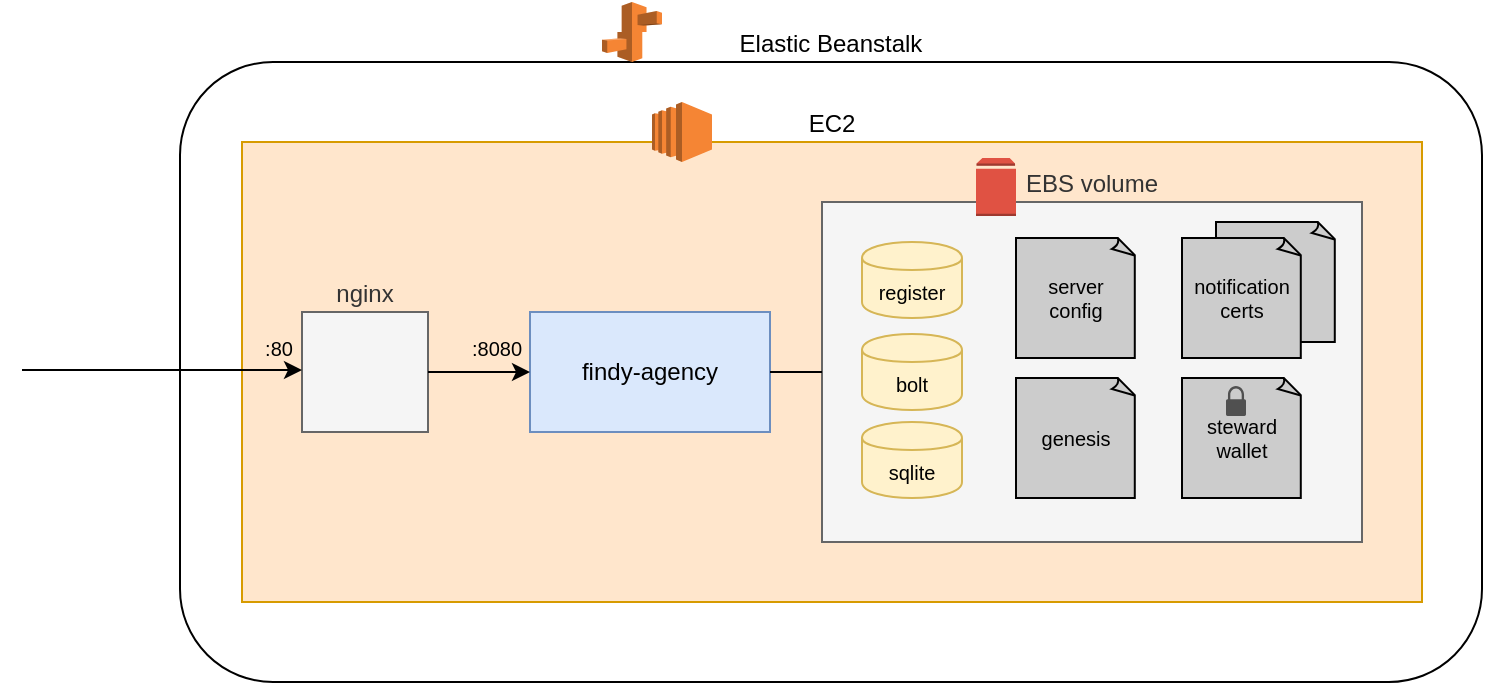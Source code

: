 <mxfile version="13.2.4" type="device" pages="2"><diagram id="5bHdi-0PNZd30-1XFP-0" name="EB for findy-agent"><mxGraphModel dx="1066" dy="690" grid="0" gridSize="10" guides="1" tooltips="1" connect="1" arrows="1" fold="1" page="1" pageScale="1" pageWidth="827" pageHeight="1169" math="0" shadow="0"><root><mxCell id="0"/><mxCell id="1" parent="0"/><mxCell id="HWAcUHYSGyWBNCJSZMZy-27" value="" style="group" parent="1" vertex="1" connectable="0"><mxGeometry x="29" y="10" width="741" height="340" as="geometry"/></mxCell><mxCell id="HWAcUHYSGyWBNCJSZMZy-1" value="Elastic Beanstalk" style="rounded=1;whiteSpace=wrap;html=1;labelPosition=center;verticalLabelPosition=top;align=center;verticalAlign=bottom;" parent="HWAcUHYSGyWBNCJSZMZy-27" vertex="1"><mxGeometry x="90" y="30" width="651" height="310" as="geometry"/></mxCell><mxCell id="HWAcUHYSGyWBNCJSZMZy-2" value="" style="outlineConnect=0;dashed=0;verticalLabelPosition=bottom;verticalAlign=top;align=center;html=1;shape=mxgraph.aws3.elastic_beanstalk;fillColor=#F58534;gradientColor=none;" parent="HWAcUHYSGyWBNCJSZMZy-27" vertex="1"><mxGeometry x="301" width="30" height="30" as="geometry"/></mxCell><mxCell id="HWAcUHYSGyWBNCJSZMZy-28" value="" style="group" parent="1" vertex="1" connectable="0"><mxGeometry x="60" y="60" width="680" height="250" as="geometry"/></mxCell><mxCell id="HWAcUHYSGyWBNCJSZMZy-4" value="EC2" style="rounded=0;whiteSpace=wrap;html=1;labelPosition=center;verticalLabelPosition=top;align=center;verticalAlign=bottom;fillColor=#ffe6cc;strokeColor=#d79b00;" parent="HWAcUHYSGyWBNCJSZMZy-28" vertex="1"><mxGeometry x="90" y="20" width="590" height="230" as="geometry"/></mxCell><mxCell id="HWAcUHYSGyWBNCJSZMZy-5" value="" style="outlineConnect=0;dashed=0;verticalLabelPosition=bottom;verticalAlign=top;align=center;html=1;shape=mxgraph.aws3.ec2;fillColor=#F58534;gradientColor=none;" parent="HWAcUHYSGyWBNCJSZMZy-28" vertex="1"><mxGeometry x="295" width="30" height="30" as="geometry"/></mxCell><mxCell id="HWAcUHYSGyWBNCJSZMZy-30" value="" style="group" parent="HWAcUHYSGyWBNCJSZMZy-28" vertex="1" connectable="0"><mxGeometry x="380" y="28" width="270" height="192" as="geometry"/></mxCell><mxCell id="HWAcUHYSGyWBNCJSZMZy-12" value="EBS volume" style="rounded=0;whiteSpace=wrap;html=1;labelPosition=center;verticalLabelPosition=top;align=center;verticalAlign=bottom;fillColor=#f5f5f5;strokeColor=#666666;fontColor=#333333;" parent="HWAcUHYSGyWBNCJSZMZy-30" vertex="1"><mxGeometry y="22" width="270" height="170" as="geometry"/></mxCell><mxCell id="HWAcUHYSGyWBNCJSZMZy-11" value="" style="outlineConnect=0;dashed=0;verticalLabelPosition=bottom;verticalAlign=top;align=center;html=1;shape=mxgraph.aws3.volume;fillColor=#E05243;gradientColor=none;" parent="HWAcUHYSGyWBNCJSZMZy-30" vertex="1"><mxGeometry x="77" width="20" height="29" as="geometry"/></mxCell><mxCell id="HWAcUHYSGyWBNCJSZMZy-15" value="register" style="shape=cylinder;whiteSpace=wrap;html=1;boundedLbl=1;backgroundOutline=1;fontSize=10;fillColor=#fff2cc;strokeColor=#d6b656;" parent="HWAcUHYSGyWBNCJSZMZy-30" vertex="1"><mxGeometry x="20" y="42" width="50" height="38" as="geometry"/></mxCell><mxCell id="HWAcUHYSGyWBNCJSZMZy-31" style="edgeStyle=orthogonalEdgeStyle;rounded=0;orthogonalLoop=1;jettySize=auto;html=1;exitX=0.5;exitY=1;exitDx=0;exitDy=0;" parent="HWAcUHYSGyWBNCJSZMZy-30" edge="1"><mxGeometry relative="1" as="geometry"><mxPoint x="45" y="120" as="sourcePoint"/><mxPoint x="45" y="120" as="targetPoint"/></mxGeometry></mxCell><mxCell id="HWAcUHYSGyWBNCJSZMZy-33" value="sqlite" style="shape=cylinder;whiteSpace=wrap;html=1;boundedLbl=1;backgroundOutline=1;fontSize=10;fillColor=#fff2cc;strokeColor=#d6b656;" parent="HWAcUHYSGyWBNCJSZMZy-30" vertex="1"><mxGeometry x="20" y="132" width="50" height="38" as="geometry"/></mxCell><mxCell id="HWAcUHYSGyWBNCJSZMZy-32" value="bolt" style="shape=cylinder;whiteSpace=wrap;html=1;boundedLbl=1;backgroundOutline=1;fontSize=10;fillColor=#fff2cc;strokeColor=#d6b656;" parent="HWAcUHYSGyWBNCJSZMZy-30" vertex="1"><mxGeometry x="20" y="88" width="50" height="38" as="geometry"/></mxCell><mxCell id="HWAcUHYSGyWBNCJSZMZy-34" value="" style="whiteSpace=wrap;html=1;shape=mxgraph.basic.document;fontSize=10;fillColor=#CCCCCC;" parent="HWAcUHYSGyWBNCJSZMZy-30" vertex="1"><mxGeometry x="197" y="32" width="60" height="60" as="geometry"/></mxCell><mxCell id="HWAcUHYSGyWBNCJSZMZy-23" value="notification&lt;br style=&quot;font-size: 10px;&quot;&gt;certs" style="whiteSpace=wrap;html=1;shape=mxgraph.basic.document;fontSize=10;fillColor=#CCCCCC;" parent="HWAcUHYSGyWBNCJSZMZy-30" vertex="1"><mxGeometry x="180" y="40" width="60" height="60" as="geometry"/></mxCell><mxCell id="HWAcUHYSGyWBNCJSZMZy-35" value="server&lt;br&gt;config" style="whiteSpace=wrap;html=1;shape=mxgraph.basic.document;fontSize=10;fillColor=#CCCCCC;" parent="HWAcUHYSGyWBNCJSZMZy-30" vertex="1"><mxGeometry x="97" y="40" width="60" height="60" as="geometry"/></mxCell><mxCell id="HWAcUHYSGyWBNCJSZMZy-36" value="genesis" style="whiteSpace=wrap;html=1;shape=mxgraph.basic.document;fontSize=10;fillColor=#CCCCCC;" parent="HWAcUHYSGyWBNCJSZMZy-30" vertex="1"><mxGeometry x="97" y="110" width="60" height="60" as="geometry"/></mxCell><mxCell id="HWAcUHYSGyWBNCJSZMZy-37" value="steward&lt;br&gt;wallet" style="whiteSpace=wrap;html=1;shape=mxgraph.basic.document;fontSize=10;fillColor=#CCCCCC;" parent="HWAcUHYSGyWBNCJSZMZy-30" vertex="1"><mxGeometry x="180" y="110" width="60" height="60" as="geometry"/></mxCell><mxCell id="HWAcUHYSGyWBNCJSZMZy-21" value="" style="pointerEvents=1;shadow=0;dashed=0;html=1;strokeColor=none;fillColor=#505050;labelPosition=center;verticalLabelPosition=bottom;verticalAlign=top;outlineConnect=0;align=center;shape=mxgraph.office.security.lock_protected;" parent="HWAcUHYSGyWBNCJSZMZy-30" vertex="1"><mxGeometry x="202" y="114" width="10" height="15" as="geometry"/></mxCell><mxCell id="HWAcUHYSGyWBNCJSZMZy-29" value="" style="group" parent="HWAcUHYSGyWBNCJSZMZy-28" vertex="1" connectable="0"><mxGeometry x="220" y="84" width="134" height="81" as="geometry"/></mxCell><mxCell id="HWAcUHYSGyWBNCJSZMZy-9" value="findy-agency" style="rounded=0;whiteSpace=wrap;html=1;fillColor=#dae8fc;strokeColor=#6c8ebf;" parent="HWAcUHYSGyWBNCJSZMZy-29" vertex="1"><mxGeometry x="14" y="21" width="120" height="60" as="geometry"/></mxCell><mxCell id="HWAcUHYSGyWBNCJSZMZy-10" value="" style="shape=image;html=1;verticalAlign=top;verticalLabelPosition=bottom;labelBackgroundColor=#ffffff;imageAspect=0;aspect=fixed;image=https://cdn4.iconfinder.com/data/icons/logos-and-brands/512/97_Docker_logo_logos-128.png" parent="HWAcUHYSGyWBNCJSZMZy-29" vertex="1"><mxGeometry width="42" height="42" as="geometry"/></mxCell><mxCell id="HWAcUHYSGyWBNCJSZMZy-8" value="" style="group" parent="HWAcUHYSGyWBNCJSZMZy-28" vertex="1" connectable="0"><mxGeometry x="120" y="105" width="63" height="60" as="geometry"/></mxCell><mxCell id="HWAcUHYSGyWBNCJSZMZy-7" value="nginx" style="rounded=0;whiteSpace=wrap;html=1;labelPosition=center;verticalLabelPosition=top;align=center;verticalAlign=bottom;fillColor=#f5f5f5;strokeColor=#666666;fontColor=#333333;" parent="HWAcUHYSGyWBNCJSZMZy-8" vertex="1"><mxGeometry width="63" height="60" as="geometry"/></mxCell><mxCell id="HWAcUHYSGyWBNCJSZMZy-6" value="" style="shape=image;html=1;verticalAlign=top;verticalLabelPosition=bottom;labelBackgroundColor=#ffffff;imageAspect=0;aspect=fixed;image=https://cdn4.iconfinder.com/data/icons/logos-brands-5/24/nginx-128.png" parent="HWAcUHYSGyWBNCJSZMZy-8" vertex="1"><mxGeometry x="17" y="15.5" width="29" height="29" as="geometry"/></mxCell><mxCell id="HWAcUHYSGyWBNCJSZMZy-39" value="" style="endArrow=classic;html=1;fontSize=10;labelPosition=center;verticalLabelPosition=middle;align=center;verticalAlign=middle;" parent="HWAcUHYSGyWBNCJSZMZy-28" edge="1"><mxGeometry width="50" height="50" relative="1" as="geometry"><mxPoint x="-20" y="134" as="sourcePoint"/><mxPoint x="120" y="134" as="targetPoint"/></mxGeometry></mxCell><mxCell id="HWAcUHYSGyWBNCJSZMZy-43" value=":80" style="text;html=1;align=center;verticalAlign=middle;resizable=0;points=[];autosize=1;fontSize=10;" parent="HWAcUHYSGyWBNCJSZMZy-28" vertex="1"><mxGeometry x="96" y="115" width="24" height="16" as="geometry"/></mxCell><mxCell id="HWAcUHYSGyWBNCJSZMZy-45" value="" style="endArrow=classic;html=1;fontSize=10;exitX=1;exitY=0.5;exitDx=0;exitDy=0;entryX=0;entryY=0.5;entryDx=0;entryDy=0;" parent="HWAcUHYSGyWBNCJSZMZy-28" source="HWAcUHYSGyWBNCJSZMZy-7" target="HWAcUHYSGyWBNCJSZMZy-9" edge="1"><mxGeometry width="50" height="50" relative="1" as="geometry"><mxPoint x="250" y="418" as="sourcePoint"/><mxPoint x="300" y="368" as="targetPoint"/></mxGeometry></mxCell><mxCell id="HWAcUHYSGyWBNCJSZMZy-46" value=":8080" style="text;html=1;align=center;verticalAlign=middle;resizable=0;points=[];autosize=1;fontSize=10;" parent="HWAcUHYSGyWBNCJSZMZy-28" vertex="1"><mxGeometry x="199" y="115" width="35" height="16" as="geometry"/></mxCell><mxCell id="HWAcUHYSGyWBNCJSZMZy-48" value="" style="endArrow=none;html=1;edgeStyle=orthogonalEdgeStyle;fontSize=10;exitX=1;exitY=0.5;exitDx=0;exitDy=0;entryX=0;entryY=0.5;entryDx=0;entryDy=0;" parent="HWAcUHYSGyWBNCJSZMZy-28" source="HWAcUHYSGyWBNCJSZMZy-9" target="HWAcUHYSGyWBNCJSZMZy-12" edge="1"><mxGeometry relative="1" as="geometry"><mxPoint x="250" y="148" as="sourcePoint"/><mxPoint x="382" y="135" as="targetPoint"/></mxGeometry></mxCell><mxCell id="HWAcUHYSGyWBNCJSZMZy-49" value="" style="resizable=0;html=1;align=left;verticalAlign=bottom;labelBackgroundColor=#ffffff;fontSize=10;" parent="HWAcUHYSGyWBNCJSZMZy-48" connectable="0" vertex="1"><mxGeometry x="-1" relative="1" as="geometry"/></mxCell><mxCell id="HWAcUHYSGyWBNCJSZMZy-50" value="" style="resizable=0;html=1;align=right;verticalAlign=bottom;labelBackgroundColor=#ffffff;fontSize=10;" parent="HWAcUHYSGyWBNCJSZMZy-48" connectable="0" vertex="1"><mxGeometry x="1" relative="1" as="geometry"/></mxCell></root></mxGraphModel></diagram><diagram id="e6honGuTsmuqMERnuIY8" name="deployment pipeline"><mxGraphModel dx="768" dy="644" grid="1" gridSize="10" guides="1" tooltips="1" connect="1" arrows="1" fold="1" page="1" pageScale="1" pageWidth="827" pageHeight="1169" math="0" shadow="0"><root><mxCell id="z6IJAAjVVVGoFZPbqXrX-0"/><mxCell id="z6IJAAjVVVGoFZPbqXrX-1" parent="z6IJAAjVVVGoFZPbqXrX-0"/><mxCell id="kNvAhBC5T_AYMea4hIMh-10" value="AWS" style="rounded=1;whiteSpace=wrap;html=1;fontSize=10;labelPosition=center;verticalLabelPosition=top;align=center;verticalAlign=bottom;" vertex="1" parent="z6IJAAjVVVGoFZPbqXrX-1"><mxGeometry x="570" y="24" width="90" height="186" as="geometry"/></mxCell><mxCell id="kNvAhBC5T_AYMea4hIMh-0" value="" style="pointerEvents=1;shadow=0;dashed=0;html=1;strokeColor=none;fillColor=#505050;labelPosition=center;verticalLabelPosition=bottom;verticalAlign=top;outlineConnect=0;align=center;shape=mxgraph.office.devices.laptop;fontSize=10;" vertex="1" parent="z6IJAAjVVVGoFZPbqXrX-1"><mxGeometry x="40" y="106" width="58" height="34" as="geometry"/></mxCell><mxCell id="kNvAhBC5T_AYMea4hIMh-3" value="" style="group;labelPosition=center;verticalLabelPosition=top;align=center;verticalAlign=bottom;" vertex="1" connectable="0" parent="z6IJAAjVVVGoFZPbqXrX-1"><mxGeometry x="350" y="70" width="192" height="94" as="geometry"/></mxCell><mxCell id="kNvAhBC5T_AYMea4hIMh-1" value="" style="ellipse;shape=cloud;whiteSpace=wrap;html=1;fillColor=#CCCCCC;fontSize=10;" vertex="1" parent="kNvAhBC5T_AYMea4hIMh-3"><mxGeometry y="14" width="120" height="80" as="geometry"/></mxCell><mxCell id="kNvAhBC5T_AYMea4hIMh-2" value="" style="image;html=1;labelBackgroundColor=#ffffff;image=img/lib/clip_art/computers/Server_Tower_128x128.png;fillColor=#CCCCCC;fontSize=10;" vertex="1" parent="kNvAhBC5T_AYMea4hIMh-3"><mxGeometry x="30" width="60" height="60" as="geometry"/></mxCell><mxCell id="kNvAhBC5T_AYMea4hIMh-25" value="" style="group" vertex="1" connectable="0" parent="kNvAhBC5T_AYMea4hIMh-3"><mxGeometry x="130" y="50" width="62" height="40" as="geometry"/></mxCell><mxCell id="kNvAhBC5T_AYMea4hIMh-26" value="" style="html=1;shadow=0;dashed=0;align=center;verticalAlign=middle;shape=mxgraph.arrows2.arrow;dy=0.67;dx=20;notch=0;fillColor=#dae8fc;fontSize=10;strokeColor=#6c8ebf;" vertex="1" parent="kNvAhBC5T_AYMea4hIMh-25"><mxGeometry y="20" width="60" height="20" as="geometry"/></mxCell><mxCell id="kNvAhBC5T_AYMea4hIMh-27" value="update app" style="text;html=1;align=center;verticalAlign=middle;resizable=0;points=[];autosize=1;fontSize=10;" vertex="1" parent="kNvAhBC5T_AYMea4hIMh-25"><mxGeometry x="-8" width="70" height="20" as="geometry"/></mxCell><mxCell id="kNvAhBC5T_AYMea4hIMh-7" value="github" style="shape=image;html=1;verticalAlign=top;verticalLabelPosition=bottom;labelBackgroundColor=#ffffff;imageAspect=0;aspect=fixed;image=https://cdn0.iconfinder.com/data/icons/octicons/1024/mark-github-128.png;fillColor=#CCCCCC;fontSize=10;" vertex="1" parent="z6IJAAjVVVGoFZPbqXrX-1"><mxGeometry x="220" y="102" width="30" height="30" as="geometry"/></mxCell><mxCell id="kNvAhBC5T_AYMea4hIMh-8" value="ECR" style="outlineConnect=0;dashed=0;verticalLabelPosition=top;verticalAlign=bottom;align=center;html=1;shape=mxgraph.aws3.ecr;fillColor=#F58534;gradientColor=none;fontSize=10;labelPosition=center;" vertex="1" parent="z6IJAAjVVVGoFZPbqXrX-1"><mxGeometry x="592.5" y="53.5" width="45" height="45" as="geometry"/></mxCell><mxCell id="kNvAhBC5T_AYMea4hIMh-9" value="EB" style="outlineConnect=0;dashed=0;verticalLabelPosition=bottom;verticalAlign=top;align=center;html=1;shape=mxgraph.aws3.elastic_beanstalk;fillColor=#F58534;gradientColor=none;fontSize=10;" vertex="1" parent="z6IJAAjVVVGoFZPbqXrX-1"><mxGeometry x="595" y="134" width="40" height="45" as="geometry"/></mxCell><mxCell id="kNvAhBC5T_AYMea4hIMh-15" value="" style="group" vertex="1" connectable="0" parent="z6IJAAjVVVGoFZPbqXrX-1"><mxGeometry x="130" y="100" width="60" height="40" as="geometry"/></mxCell><mxCell id="kNvAhBC5T_AYMea4hIMh-12" value="" style="html=1;shadow=0;dashed=0;align=center;verticalAlign=middle;shape=mxgraph.arrows2.arrow;dy=0.67;dx=20;notch=0;fillColor=#dae8fc;fontSize=10;strokeColor=#6c8ebf;" vertex="1" parent="kNvAhBC5T_AYMea4hIMh-15"><mxGeometry y="20" width="60" height="20" as="geometry"/></mxCell><mxCell id="kNvAhBC5T_AYMea4hIMh-13" value="push tag" style="text;html=1;align=center;verticalAlign=middle;resizable=0;points=[];autosize=1;fontSize=10;" vertex="1" parent="kNvAhBC5T_AYMea4hIMh-15"><mxGeometry x="2" width="50" height="20" as="geometry"/></mxCell><mxCell id="kNvAhBC5T_AYMea4hIMh-16" value="" style="group" vertex="1" connectable="0" parent="z6IJAAjVVVGoFZPbqXrX-1"><mxGeometry x="280" y="100" width="60" height="40" as="geometry"/></mxCell><mxCell id="kNvAhBC5T_AYMea4hIMh-17" value="" style="html=1;shadow=0;dashed=0;align=center;verticalAlign=middle;shape=mxgraph.arrows2.arrow;dy=0.67;dx=20;notch=0;fillColor=#dae8fc;fontSize=10;strokeColor=#6c8ebf;" vertex="1" parent="kNvAhBC5T_AYMea4hIMh-16"><mxGeometry y="20" width="60" height="20" as="geometry"/></mxCell><mxCell id="kNvAhBC5T_AYMea4hIMh-18" value="start build" style="text;html=1;align=center;verticalAlign=middle;resizable=0;points=[];autosize=1;fontSize=10;" vertex="1" parent="kNvAhBC5T_AYMea4hIMh-16"><mxGeometry x="-3" width="60" height="20" as="geometry"/></mxCell><mxCell id="kNvAhBC5T_AYMea4hIMh-22" value="" style="group" vertex="1" connectable="0" parent="z6IJAAjVVVGoFZPbqXrX-1"><mxGeometry x="480" y="45" width="62" height="40" as="geometry"/></mxCell><mxCell id="kNvAhBC5T_AYMea4hIMh-23" value="" style="html=1;shadow=0;dashed=0;align=center;verticalAlign=middle;shape=mxgraph.arrows2.arrow;dy=0.67;dx=20;notch=0;fillColor=#dae8fc;fontSize=10;strokeColor=#6c8ebf;" vertex="1" parent="kNvAhBC5T_AYMea4hIMh-22"><mxGeometry y="20" width="60" height="20" as="geometry"/></mxCell><mxCell id="kNvAhBC5T_AYMea4hIMh-24" value="push image" style="text;html=1;align=center;verticalAlign=middle;resizable=0;points=[];autosize=1;fontSize=10;" vertex="1" parent="kNvAhBC5T_AYMea4hIMh-22"><mxGeometry x="-8" width="70" height="20" as="geometry"/></mxCell><mxCell id="kNvAhBC5T_AYMea4hIMh-4" value="circleCI" style="text;html=1;align=center;verticalAlign=middle;resizable=0;points=[];autosize=1;fontSize=10;" vertex="1" parent="z6IJAAjVVVGoFZPbqXrX-1"><mxGeometry x="400" y="164" width="50" height="20" as="geometry"/></mxCell><mxCell id="kNvAhBC5T_AYMea4hIMh-30" value="" style="endArrow=classic;html=1;fontSize=10;entryX=0.5;entryY=1;entryDx=0;entryDy=0;entryPerimeter=0;exitX=0.5;exitY=0;exitDx=0;exitDy=0;exitPerimeter=0;" edge="1" parent="z6IJAAjVVVGoFZPbqXrX-1" source="kNvAhBC5T_AYMea4hIMh-9" target="kNvAhBC5T_AYMea4hIMh-8"><mxGeometry width="50" height="50" relative="1" as="geometry"><mxPoint x="590" y="150" as="sourcePoint"/><mxPoint x="640" y="100" as="targetPoint"/></mxGeometry></mxCell></root></mxGraphModel></diagram></mxfile>